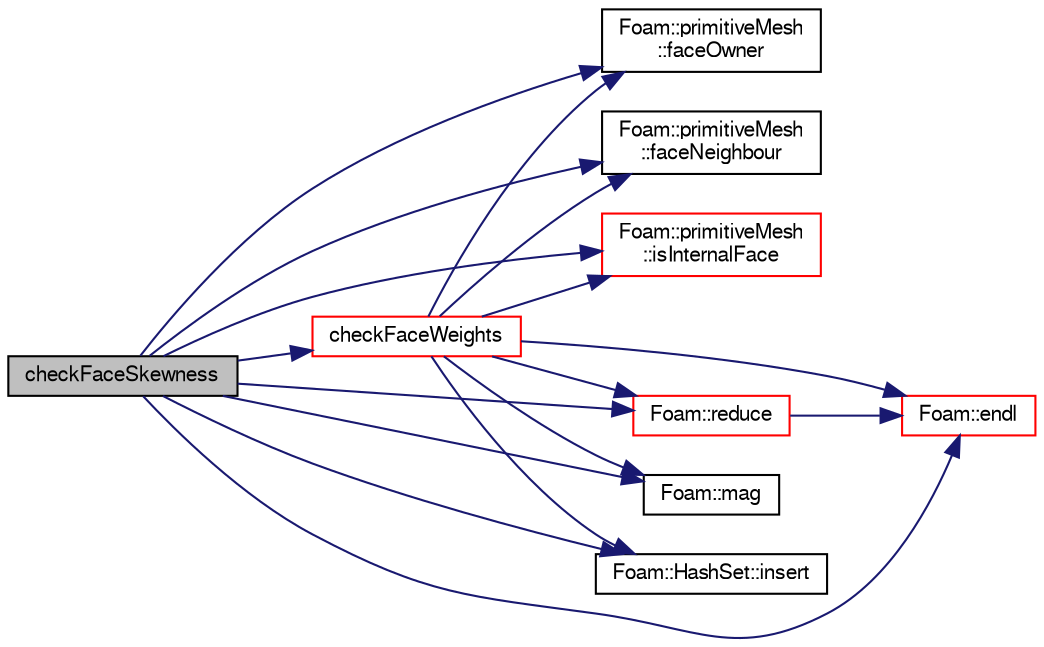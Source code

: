 digraph "checkFaceSkewness"
{
  bgcolor="transparent";
  edge [fontname="FreeSans",fontsize="10",labelfontname="FreeSans",labelfontsize="10"];
  node [fontname="FreeSans",fontsize="10",shape=record];
  rankdir="LR";
  Node421 [label="checkFaceSkewness",height=0.2,width=0.4,color="black", fillcolor="grey75", style="filled", fontcolor="black"];
  Node421 -> Node422 [color="midnightblue",fontsize="10",style="solid",fontname="FreeSans"];
  Node422 [label="checkFaceWeights",height=0.2,width=0.4,color="red",URL="$a25146.html#a43235a75da65bd601617364388f0d055"];
  Node422 -> Node423 [color="midnightblue",fontsize="10",style="solid",fontname="FreeSans"];
  Node423 [label="Foam::primitiveMesh\l::faceOwner",height=0.2,width=0.4,color="black",URL="$a27530.html#a95a88187f795e30779aa3bac679d9bfc",tooltip="Face face-owner addresing. "];
  Node422 -> Node424 [color="midnightblue",fontsize="10",style="solid",fontname="FreeSans"];
  Node424 [label="Foam::primitiveMesh\l::faceNeighbour",height=0.2,width=0.4,color="black",URL="$a27530.html#acd9489a2ac1ec02451fef1f415386694",tooltip="Face face-neighbour addressing. "];
  Node422 -> Node425 [color="midnightblue",fontsize="10",style="solid",fontname="FreeSans"];
  Node425 [label="Foam::primitiveMesh\l::isInternalFace",height=0.2,width=0.4,color="red",URL="$a27530.html#ae3e48ad9ec4c5132ec7d3d702ad17c9e",tooltip="Return true if given face label is internal to the mesh. "];
  Node422 -> Node427 [color="midnightblue",fontsize="10",style="solid",fontname="FreeSans"];
  Node427 [label="Foam::mag",height=0.2,width=0.4,color="black",URL="$a21124.html#a929da2a3fdcf3dacbbe0487d3a330dae"];
  Node422 -> Node429 [color="midnightblue",fontsize="10",style="solid",fontname="FreeSans"];
  Node429 [label="Foam::endl",height=0.2,width=0.4,color="red",URL="$a21124.html#a2db8fe02a0d3909e9351bb4275b23ce4",tooltip="Add newline and flush stream. "];
  Node422 -> Node431 [color="midnightblue",fontsize="10",style="solid",fontname="FreeSans"];
  Node431 [label="Foam::HashSet::insert",height=0.2,width=0.4,color="black",URL="$a25690.html#a49f0753d9652681fc3a81f59951a0ad7",tooltip="Insert a new entry. "];
  Node422 -> Node432 [color="midnightblue",fontsize="10",style="solid",fontname="FreeSans"];
  Node432 [label="Foam::reduce",height=0.2,width=0.4,color="red",URL="$a21124.html#a7ffd6af4acc2eb9ba72ee296b5ecda23"];
  Node432 -> Node429 [color="midnightblue",fontsize="10",style="solid",fontname="FreeSans"];
  Node421 -> Node429 [color="midnightblue",fontsize="10",style="solid",fontname="FreeSans"];
  Node421 -> Node424 [color="midnightblue",fontsize="10",style="solid",fontname="FreeSans"];
  Node421 -> Node423 [color="midnightblue",fontsize="10",style="solid",fontname="FreeSans"];
  Node421 -> Node431 [color="midnightblue",fontsize="10",style="solid",fontname="FreeSans"];
  Node421 -> Node425 [color="midnightblue",fontsize="10",style="solid",fontname="FreeSans"];
  Node421 -> Node427 [color="midnightblue",fontsize="10",style="solid",fontname="FreeSans"];
  Node421 -> Node432 [color="midnightblue",fontsize="10",style="solid",fontname="FreeSans"];
}
